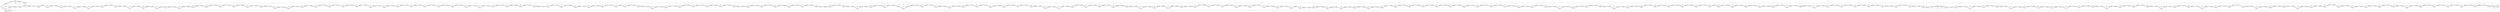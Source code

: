 digraph {
	graph [rankdir=LR]
	node [shape=rectangle]
	28603 -> 28623 [label=32]
	28623 -> 28672 [label=16]
	28623 -> 28751 [label=16]
	28672 -> 28693 [label=32]
	28693 -> 28603 [label=16]
	28693 -> 1 [label=16]
	28751 -> 28672 [label=16]
	29934 -> 29935 [label=54]
	29935 -> 29961 [label=97]
	29961 -> 29988 [label=94]
	29961 -> 72017 [label=3]
	29988 -> 30147 [label=97]
	30147 -> 30174 [label=94]
	30147 -> 72043 [label=3]
	30174 -> 30201 [label=94]
	30174 -> 72069 [label=3]
	30201 -> 30214 [label=97]
	30214 -> 30241 [label=94]
	30214 -> 72095 [label=3]
	30241 -> 30244 [label=97]
	30244 -> 30288 [label=94]
	30244 -> 72138 [label=3]
	30288 -> 30306 [label=97]
	30306 -> 30333 [label=94]
	30306 -> 72164 [label=3]
	30333 -> 30354 [label=97]
	30354 -> 30381 [label=94]
	30354 -> 72190 [label=3]
	30381 -> 30474 [label=97]
	30474 -> 30522 [label=94]
	30474 -> 72237 [label=3]
	30522 -> 30544 [label=97]
	30544 -> 30621 [label=94]
	30544 -> 72313 [label=3]
	30621 -> 30636 [label=97]
	30636 -> 30663 [label=94]
	30636 -> 72339 [label=3]
	30663 -> 30687 [label=97]
	30687 -> 30714 [label=94]
	30687 -> 72365 [label=3]
	30714 -> 30767 [label=94]
	30714 -> 72417 [label=3]
	30767 -> 30837 [label=97]
	30837 -> 30864 [label=94]
	30837 -> 72443 [label=3]
	30864 -> 30933 [label=97]
	30933 -> 30960 [label=94]
	30933 -> 72469 [label=3]
	30960 -> 31020 [label=97]
	31020 -> 31047 [label=94]
	31020 -> 72495 [label=3]
	31047 -> 31058 [label=97]
	31058 -> 31125 [label=94]
	31058 -> 72561 [label=3]
	31125 -> 31137 [label=97]
	31137 -> 31164 [label=94]
	31137 -> 72587 [label=3]
	31164 -> 31206 [label=97]
	31206 -> 31234 [label=94]
	31206 -> 72614 [label=3]
	31234 -> 31272 [label=97]
	31272 -> 31299 [label=94]
	31272 -> 72640 [label=3]
	31299 -> 31335 [label=97]
	31335 -> 31362 [label=94]
	31335 -> 72666 [label=3]
	31362 -> 31585 [label=97]
	31585 -> 31612 [label=94]
	31585 -> 72692 [label=3]
	31612 -> 31645 [label=97]
	31645 -> 31672 [label=94]
	31645 -> 72718 [label=3]
	31672 -> 31696 [label=97]
	31696 -> 31738 [label=94]
	31696 -> 72759 [label=3]
	31738 -> 31741 [label=97]
	31741 -> 31768 [label=94]
	31741 -> 72785 [label=3]
	31768 -> 31771 [label=97]
	31771 -> 31798 [label=94]
	31771 -> 72811 [label=3]
	31798 -> 31810 [label=97]
	31810 -> 31837 [label=94]
	31810 -> 72837 [label=3]
	31837 -> 31852 [label=97]
	31852 -> 31879 [label=94]
	31852 -> 72863 [label=3]
	31879 -> 31978 [label=97]
	31978 -> 32032 [label=94]
	31978 -> 72916 [label=3]
	32032 -> 32146 [label=97]
	32146 -> 32176 [label=94]
	32146 -> 72945 [label=3]
	32176 -> 32269 [label=97]
	32269 -> 32326 [label=94]
	32269 -> 73001 [label=3]
	32326 -> 32359 [label=97]
	32359 -> 32392 [label=94]
	32359 -> 73033 [label=3]
	32392 -> 32398 [label=97]
	32398 -> 32425 [label=94]
	32398 -> 73059 [label=3]
	32425 -> 32464 [label=97]
	32464 -> 32545 [label=94]
	32464 -> 73139 [label=3]
	32545 -> 32644 [label=97]
	32644 -> 32671 [label=94]
	32644 -> 73165 [label=3]
	32671 -> 32764 [label=97]
	32764 -> 32791 [label=94]
	32764 -> 73191 [label=3]
	32791 -> 32917 [label=97]
	32917 -> 32944 [label=94]
	32917 -> 73217 [label=3]
	32944 -> 32980 [label=97]
	32980 -> 33028 [label=94]
	32980 -> 73264 [label=3]
	33028 -> 33088 [label=97]
	33088 -> 33115 [label=94]
	33088 -> 73290 [label=3]
	33115 -> 33262 [label=97]
	33262 -> 33289 [label=94]
	33262 -> 73316 [label=3]
	33289 -> 33322 [label=97]
	33322 -> 33349 [label=94]
	33322 -> 73342 [label=3]
	33349 -> 33352 [label=97]
	33352 -> 33379 [label=94]
	33352 -> 73368 [label=3]
	33379 -> 33475 [label=97]
	33475 -> 33508 [label=94]
	33475 -> 73400 [label=3]
	33508 -> 33571 [label=97]
	33571 -> 33598 [label=94]
	33571 -> 73426 [label=3]
	33598 -> 33685 [label=97]
	33685 -> 33712 [label=94]
	33685 -> 73452 [label=3]
	33712 -> 33751 [label=97]
	33751 -> 33778 [label=94]
	33751 -> 73478 [label=3]
	33778 -> 33814 [label=94]
	33778 -> 73513 [label=3]
	33814 -> 33832 [label=97]
	33832 -> 33877 [label=94]
	33832 -> 73557 [label=3]
	33877 -> 34015 [label=97]
	34015 -> 34042 [label=94]
	34015 -> 73583 [label=3]
	34042 -> 34081 [label=97]
	34081 -> 34127 [label=94]
	34081 -> 73628 [label=3]
	34127 -> 34144 [label=97]
	34144 -> 34195 [label=94]
	34144 -> 73678 [label=3]
	34195 -> 34216 [label=97]
	34216 -> 34243 [label=94]
	34216 -> 73704 [label=3]
	34243 -> 34246 [label=97]
	34246 -> 34278 [label=94]
	34246 -> 73735 [label=3]
	34278 -> 34425 [label=97]
	34425 -> 34452 [label=94]
	34425 -> 73761 [label=3]
	34452 -> 34554 [label=97]
	34554 -> 34581 [label=94]
	34554 -> 73787 [label=3]
	34581 -> 34584 [label=97]
	34584 -> 34681 [label=94]
	34584 -> 73883 [label=3]
	34681 -> 34692 [label=97]
	34692 -> 34719 [label=94]
	34692 -> 73909 [label=3]
	34719 -> 34735 [label=97]
	34735 -> 34762 [label=94]
	34735 -> 73935 [label=3]
	34762 -> 34806 [label=97]
	34806 -> 34841 [label=94]
	34806 -> 73969 [label=3]
	34841 -> 34857 [label=97]
	34857 -> 34905 [label=94]
	34857 -> 74016 [label=3]
	34905 -> 34914 [label=97]
	34914 -> 34948 [label=94]
	34914 -> 74049 [label=3]
	34948 -> 34956 [label=97]
	34956 -> 35007 [label=94]
	34956 -> 74099 [label=3]
	35007 -> 35031 [label=97]
	35031 -> 35058 [label=94]
	35031 -> 74125 [label=3]
	35058 -> 35100 [label=97]
	35100 -> 35172 [label=94]
	35100 -> 74196 [label=3]
	35172 -> 35219 [label=97]
	35219 -> 35268 [label=94]
	35219 -> 74244 [label=3]
	35268 -> 35286 [label=97]
	35286 -> 35313 [label=94]
	35286 -> 74270 [label=3]
	35313 -> 35398 [label=97]
	35398 -> 35433 [label=51]
	35398 -> 74272 [label=46]
	35433 -> 35472 [label=97]
	35472 -> 35499 [label=94]
	35472 -> 74330 [label=3]
	35499 -> 35508 [label=97]
	35508 -> 35553 [label=94]
	35508 -> 74374 [label=3]
	35553 -> 35625 [label=97]
	35625 -> 35658 [label=94]
	35625 -> 74406 [label=3]
	35658 -> 35661 [label=97]
	35661 -> 35688 [label=94]
	35661 -> 74432 [label=3]
	35688 -> 35715 [label=97]
	35715 -> 35742 [label=94]
	35715 -> 74458 [label=3]
	35742 -> 35784 [label=97]
	35784 -> 35832 [label=94]
	35784 -> 74505 [label=3]
	35832 -> 35880 [label=97]
	35880 -> 35907 [label=94]
	35880 -> 74531 [label=3]
	35907 -> 35922 [label=97]
	35922 -> 35971 [label=94]
	35922 -> 74579 [label=3]
	35971 -> 35977 [label=97]
	35977 -> 36013 [label=94]
	35977 -> 74614 [label=3]
	36013 -> 36078 [label=97]
	36078 -> 36105 [label=94]
	36078 -> 74640 [label=3]
	36105 -> 36123 [label=97]
	36123 -> 36198 [label=94]
	36123 -> 74714 [label=3]
	36198 -> 36219 [label=97]
	36219 -> 37939 [label=94]
	36219 -> 74784 [label=3]
	37939 -> 37942 [label=97]
	37942 -> 37975 [label=94]
	37942 -> 74816 [label=3]
	37975 -> 38027 [label=97]
	38027 -> 38054 [label=94]
	38027 -> 74842 [label=3]
	38054 -> 38061 [label=97]
	38061 -> 38088 [label=94]
	38061 -> 74868 [label=3]
	38088 -> 38092 [label=97]
	38092 -> 38347 [label=94]
	38092 -> 75122 [label=3]
	38347 -> 38395 [label=97]
	38395 -> 38422 [label=94]
	38395 -> 75148 [label=3]
	38422 -> 38458 [label=97]
	38458 -> 38506 [label=94]
	38458 -> 75321 [label=3]
	38506 -> 38570 [label=97]
	38570 -> 38597 [label=94]
	38570 -> 75347 [label=3]
	38597 -> 38606 [label=97]
	38606 -> 38633 [label=94]
	38606 -> 75373 [label=3]
	38633 -> 38735 [label=97]
	38735 -> 38777 [label=94]
	38735 -> 75414 [label=3]
	38777 -> 38798 [label=97]
	38798 -> 38825 [label=94]
	38798 -> 75440 [label=3]
	38825 -> 38949 [label=97]
	38949 -> 38981 [label=94]
	38949 -> 75471 [label=3]
	38981 -> 39005 [label=97]
	39005 -> 39128 [label=94]
	39005 -> 75593 [label=3]
	39128 -> 39155 [label=97]
	39155 -> 39189 [label=94]
	39155 -> 75626 [label=3]
	39189 -> 39194 [label=97]
	39194 -> 39221 [label=94]
	39194 -> 75652 [label=3]
	39221 -> 39245 [label=97]
	39245 -> 39297 [label=94]
	39245 -> 75703 [label=3]
	39297 -> 39311 [label=97]
	39311 -> 39338 [label=94]
	39311 -> 75729 [label=3]
	39338 -> 39404 [label=94]
	39338 -> 75794 [label=3]
	39404 -> 39443 [label=97]
	39443 -> 39470 [label=94]
	39443 -> 75820 [label=3]
	39470 -> 39488 [label=97]
	39488 -> 39536 [label=94]
	39488 -> 75867 [label=3]
	39536 -> 39611 [label=97]
	39611 -> 39638 [label=94]
	39611 -> 75893 [label=3]
	39638 -> 39776 [label=97]
	39776 -> 39803 [label=94]
	39776 -> 75919 [label=3]
	39803 -> 39923 [label=97]
	39923 -> 39998 [label=94]
	39923 -> 75993 [label=3]
	39998 -> 40001 [label=97]
	40001 -> 40037 [label=94]
	40001 -> 76028 [label=3]
	40037 -> 40241 [label=97]
	40241 -> 40268 [label=94]
	40241 -> 76054 [label=3]
	40268 -> 40352 [label=97]
	40352 -> 40379 [label=94]
	40352 -> 76080 [label=3]
	40379 -> 40436 [label=97]
	40436 -> 40475 [label=94]
	40436 -> 76118 [label=3]
	40475 -> 40628 [label=97]
	40628 -> 40655 [label=94]
	40628 -> 76144 [label=3]
	40655 -> 40664 [label=97]
	40664 -> 40691 [label=94]
	40664 -> 76170 [label=3]
	40691 -> 40992 [label=97]
	40992 -> 41058 [label=94]
	40992 -> 76235 [label=3]
	41058 -> 41076 [label=97]
	41076 -> 41103 [label=94]
	41076 -> 76261 [label=3]
	41103 -> 41127 [label=97]
	41127 -> 41154 [label=94]
	41127 -> 76287 [label=3]
	41154 -> 41496 [label=97]
	41496 -> 41523 [label=94]
	41496 -> 76313 [label=3]
	41523 -> 41529 [label=97]
	41529 -> 41562 [label=94]
	41529 -> 76345 [label=3]
	41562 -> 41661 [label=97]
	41661 -> 41694 [label=94]
	41661 -> 76377 [label=3]
	41694 -> 41700 [label=97]
	41700 -> 41727 [label=94]
	41700 -> 76403 [label=3]
	41727 -> 41772 [label=97]
	41772 -> 41823 [label=94]
	41772 -> 76453 [label=3]
	41823 -> 42147 [label=97]
	42147 -> 42174 [label=94]
	42147 -> 76479 [label=3]
	42174 -> 42228 [label=97]
	42228 -> 42267 [label=94]
	42228 -> 76517 [label=3]
	42267 -> 42285 [label=97]
	42285 -> 42312 [label=94]
	42285 -> 76543 [label=3]
	42312 -> 42327 [label=97]
	42327 -> 42354 [label=94]
	42327 -> 76569 [label=3]
	42354 -> 42408 [label=97]
	42408 -> 42471 [label=94]
	42408 -> 76631 [label=3]
	42471 -> 42504 [label=97]
	42504 -> 42540 [label=94]
	42504 -> 76666 [label=3]
	42540 -> 42654 [label=97]
	42654 -> 42681 [label=94]
	42654 -> 76692 [label=3]
	42681 -> 42687 [label=97]
	42687 -> 42714 [label=94]
	42687 -> 76718 [label=3]
	42714 -> 42840 [label=97]
	42840 -> 42867 [label=94]
	42840 -> 76744 [label=3]
	42867 -> 42888 [label=97]
	42888 -> 42915 [label=94]
	42888 -> 76770 [label=3]
	42915 -> 43123 [label=97]
	43123 -> 43150 [label=94]
	43123 -> 76796 [label=3]
	43150 -> 43177 [label=94]
	43150 -> 76822 [label=3]
	43177 -> 43198 [label=97]
	43198 -> 43243 [label=94]
	43198 -> 76866 [label=3]
	43243 -> 43420 [label=97]
	43420 -> 43447 [label=94]
	43420 -> 76892 [label=3]
	43447 -> 43498 [label=97]
	43498 -> 43525 [label=94]
	43498 -> 76918 [label=3]
	43525 -> 43561 [label=97]
	43561 -> 43588 [label=94]
	43561 -> 76944 [label=3]
	43588 -> 43702 [label=97]
	43702 -> 43729 [label=94]
	43702 -> 76970 [label=3]
	43729 -> 43831 [label=97]
	43831 -> 43858 [label=94]
	43831 -> 76996 [label=3]
	43858 -> 43925 [label=97]
	43925 -> 43952 [label=94]
	43925 -> 77022 [label=3]
	43952 -> 44011 [label=97]
	44011 -> 44729 [label=94]
	44011 -> 77113 [label=3]
	44729 -> 44768 [label=97]
	44768 -> 44790 [label=94]
	44768 -> 77135 [label=3]
	44790 -> 44924 [label=97]
	44924 -> 44951 [label=94]
	44924 -> 77161 [label=3]
	44951 -> 44957 [label=97]
	44957 -> 44984 [label=94]
	44957 -> 77187 [label=3]
	44984 -> 44996 [label=97]
	44996 -> 45023 [label=94]
	44996 -> 77213 [label=3]
	45023 -> 45086 [label=97]
	45086 -> 45114 [label=94]
	45086 -> 77240 [label=3]
	45114 -> 45118 [label=97]
	45118 -> 45344 [label=94]
	45118 -> 77326 [label=3]
	45344 -> 45383 [label=97]
	45383 -> 45443 [label=94]
	45383 -> 77385 [label=3]
	45443 -> 45511 [label=94]
	45443 -> 45557 [label=3]
	45511 -> 45538 [label=51]
	45511 -> 79259 [label=43]
	45538 -> 45557 [label=94]
	45557 -> 45575 [label=97]
	45575 -> 45602 [label=94]
	45575 -> 77524 [label=3]
	45602 -> 45608 [label=97]
	45608 -> 45640 [label=94]
	45608 -> 77555 [label=3]
	45640 -> 45656 [label=97]
	45656 -> 45683 [label=94]
	45656 -> 77581 [label=3]
	45683 -> 45710 [label=97]
	45710 -> 45749 [label=94]
	45710 -> 77619 [label=3]
	45749 -> 45758 [label=97]
	45758 -> 45785 [label=94]
	45758 -> 77645 [label=3]
	45785 -> 45824 [label=97]
	45824 -> 45851 [label=94]
	45824 -> 77671 [label=3]
	45851 -> 45866 [label=97]
	45866 -> 45914 [label=94]
	45866 -> 77718 [label=3]
	45914 -> 46021 [label=97]
	46021 -> 46048 [label=94]
	46021 -> 77744 [label=3]
	46048 -> 46373 [label=97]
	46373 -> 46400 [label=94]
	46373 -> 77770 [label=3]
	46400 -> 46402 [label=97]
	46402 -> 46500 [label=94]
	46402 -> 77867 [label=3]
	46500 -> 46533 [label=97]
	46533 -> 46563 [label=94]
	46533 -> 77896 [label=3]
	46563 -> 46590 [label=97]
	46590 -> 46638 [label=94]
	46590 -> 77943 [label=3]
	46638 -> 46665 [label=97]
	46665 -> 46743 [label=94]
	46665 -> 78020 [label=3]
	46743 -> 46797 [label=97]
	46797 -> 46833 [label=94]
	46797 -> 78055 [label=3]
	46833 -> 46875 [label=97]
	46875 -> 46917 [label=94]
	46875 -> 78096 [label=3]
	46917 -> 46974 [label=97]
	46974 -> 47035 [label=94]
	46974 -> 78156 [label=3]
	47035 -> 47047 [label=97]
	47047 -> 47094 [label=94]
	47047 -> 78202 [label=3]
	47094 -> 47140 [label=97]
	47140 -> 47167 [label=94]
	47140 -> 78228 [label=3]
	47167 -> 47357 [label=97]
	47357 -> 47384 [label=94]
	47357 -> 78254 [label=3]
	47384 -> 47438 [label=97]
	47438 -> 47465 [label=94]
	47438 -> 78280 [label=3]
	47465 -> 47681 [label=97]
	47681 -> 47711 [label=94]
	47681 -> 78309 [label=3]
	47711 -> 47747 [label=97]
	47747 -> 47849 [label=94]
	47747 -> 78410 [label=3]
	47849 -> 47870 [label=97]
	47870 -> 47972 [label=94]
	47870 -> 78511 [label=3]
	47972 -> 47993 [label=97]
	47993 -> 48038 [label=94]
	47993 -> 78555 [label=3]
	48038 -> 48095 [label=97]
	48095 -> 48174 [label=94]
	48095 -> 78633 [label=3]
	48174 -> 48203 [label=97]
	48203 -> 48320 [label=94]
	48203 -> 78749 [label=3]
	48320 -> 48346 [label=97]
	48346 -> 48373 [label=94]
	48346 -> 78775 [label=3]
	48373 -> 48452 [label=97]
	48452 -> 48497 [label=94]
	48452 -> 78819 [label=3]
	48497 -> 48545 [label=97]
	48545 -> 48581 [label=94]
	48545 -> 78854 [label=3]
	48581 -> 48601 [label=97]
	48601 -> 48680 [label=94]
	48601 -> 78932 [label=3]
	48680 -> 48918 [label=97]
	48918 -> 48945 [label=94]
	48918 -> 78958 [label=3]
	48945 -> 48975 [label=97]
	48975 -> 49002 [label=94]
	48975 -> 78984 [label=3]
	49002 -> 49077 [label=97]
	49077 -> 49104 [label=94]
	49077 -> 79010 [label=3]
	49104 -> 49474 [label=97]
	49474 -> 49501 [label=94]
	49474 -> 79036 [label=3]
	49501 -> 49504 [label=97]
	49504 -> 49561 [label=94]
	49504 -> 79092 [label=3]
	49561 -> 49573 [label=97]
	49573 -> 49600 [label=94]
	49573 -> 79118 [label=3]
	49600 -> 49749 [label=97]
	49749 -> 49776 [label=94]
	49749 -> 79144 [label=3]
	49776 -> 49780 [label=97]
	49780 -> 49818 [label=94]
	49780 -> 79181 [label=3]
	49818 -> 49959 [label=97]
	49959 -> 49986 [label=94]
	49959 -> 79207 [label=3]
	49986 -> 50112 [label=97]
	50112 -> 1 [label=3]
	50112 -> 59908 [label=94]
	59908 -> 79260 [label=43]
	59908 -> 1 [label=51]
	71991 -> 29934 [label=3]
	72017 -> 29988 [label=3]
	72043 -> 30174 [label=3]
	72069 -> 30201 [label=3]
	72095 -> 30241 [label=3]
	72138 -> 30288 [label=3]
	72164 -> 30333 [label=3]
	72190 -> 30381 [label=3]
	72237 -> 30522 [label=3]
	72313 -> 30621 [label=3]
	72339 -> 30663 [label=3]
	72365 -> 30714 [label=3]
	72417 -> 30767 [label=3]
	72443 -> 30864 [label=3]
	72469 -> 30960 [label=3]
	72495 -> 31047 [label=3]
	72561 -> 31125 [label=3]
	72587 -> 31164 [label=3]
	72614 -> 31234 [label=3]
	72640 -> 31299 [label=3]
	72666 -> 31362 [label=3]
	72692 -> 31612 [label=3]
	72718 -> 31672 [label=3]
	72759 -> 31738 [label=3]
	72785 -> 31768 [label=3]
	72811 -> 31798 [label=3]
	72837 -> 31837 [label=3]
	72863 -> 31879 [label=3]
	72916 -> 32032 [label=3]
	72945 -> 32176 [label=3]
	73001 -> 32326 [label=3]
	73033 -> 32392 [label=3]
	73059 -> 32425 [label=3]
	73139 -> 32545 [label=3]
	73165 -> 32671 [label=3]
	73191 -> 32791 [label=3]
	73217 -> 32944 [label=3]
	73264 -> 33028 [label=3]
	73290 -> 33115 [label=3]
	73316 -> 33289 [label=3]
	73342 -> 33349 [label=3]
	73368 -> 33379 [label=3]
	73400 -> 33508 [label=3]
	73426 -> 33598 [label=3]
	73452 -> 33712 [label=3]
	73478 -> 33778 [label=3]
	73513 -> 33814 [label=3]
	73557 -> 33877 [label=3]
	73583 -> 34042 [label=3]
	73628 -> 34127 [label=3]
	73678 -> 34195 [label=3]
	73704 -> 34243 [label=3]
	73735 -> 34278 [label=3]
	73761 -> 34452 [label=3]
	73787 -> 34581 [label=3]
	73883 -> 34681 [label=3]
	73909 -> 34719 [label=3]
	73935 -> 34762 [label=3]
	73969 -> 34841 [label=3]
	74016 -> 34905 [label=3]
	74049 -> 34948 [label=3]
	74099 -> 35007 [label=3]
	74125 -> 35058 [label=3]
	74196 -> 35172 [label=3]
	74244 -> 35268 [label=3]
	74270 -> 35313 [label=3]
	74272 -> 74299 [label=3]
	74272 -> 79233 [label=43]
	74299 -> 35433 [label=46]
	74330 -> 35499 [label=3]
	74374 -> 35553 [label=3]
	74406 -> 35658 [label=3]
	74432 -> 35688 [label=3]
	74458 -> 35742 [label=3]
	74505 -> 35832 [label=3]
	74531 -> 35907 [label=3]
	74579 -> 35971 [label=3]
	74614 -> 36013 [label=3]
	74640 -> 36105 [label=3]
	74714 -> 36198 [label=3]
	74784 -> 37939 [label=3]
	74816 -> 37975 [label=3]
	74842 -> 38054 [label=3]
	74868 -> 38088 [label=3]
	75122 -> 38347 [label=3]
	75148 -> 38422 [label=3]
	75321 -> 38506 [label=3]
	75347 -> 38597 [label=3]
	75373 -> 38633 [label=3]
	75414 -> 38777 [label=3]
	75440 -> 38825 [label=3]
	75471 -> 38981 [label=3]
	75593 -> 39128 [label=3]
	75626 -> 39189 [label=3]
	75652 -> 39221 [label=3]
	75703 -> 39297 [label=3]
	75729 -> 39338 [label=3]
	75794 -> 39404 [label=3]
	75820 -> 39470 [label=3]
	75867 -> 39536 [label=3]
	75893 -> 39638 [label=3]
	75919 -> 39803 [label=3]
	75993 -> 39998 [label=3]
	76028 -> 40037 [label=3]
	76054 -> 40268 [label=3]
	76080 -> 40379 [label=3]
	76118 -> 40475 [label=3]
	76144 -> 40655 [label=3]
	76170 -> 40691 [label=3]
	76235 -> 41058 [label=3]
	76261 -> 41103 [label=3]
	76287 -> 41154 [label=3]
	76313 -> 41523 [label=3]
	76345 -> 41562 [label=3]
	76377 -> 41694 [label=3]
	76403 -> 41727 [label=3]
	76453 -> 41823 [label=3]
	76479 -> 42174 [label=3]
	76517 -> 42267 [label=3]
	76543 -> 42312 [label=3]
	76569 -> 42354 [label=3]
	76631 -> 42471 [label=3]
	76666 -> 42540 [label=3]
	76692 -> 42681 [label=3]
	76718 -> 42714 [label=3]
	76744 -> 42867 [label=3]
	76770 -> 42915 [label=3]
	76796 -> 43150 [label=3]
	76822 -> 43177 [label=3]
	76866 -> 43243 [label=3]
	76892 -> 43447 [label=3]
	76918 -> 43525 [label=3]
	76944 -> 43588 [label=3]
	76970 -> 43729 [label=3]
	76996 -> 43858 [label=3]
	77022 -> 43952 [label=3]
	77113 -> 44729 [label=3]
	77135 -> 44790 [label=3]
	77161 -> 44951 [label=3]
	77187 -> 44984 [label=3]
	77213 -> 45023 [label=3]
	77240 -> 45114 [label=3]
	77326 -> 45344 [label=3]
	77385 -> 45443 [label=3]
	77524 -> 45602 [label=3]
	77555 -> 45640 [label=3]
	77581 -> 45683 [label=3]
	77619 -> 45749 [label=3]
	77645 -> 45785 [label=3]
	77671 -> 45851 [label=3]
	77718 -> 45914 [label=3]
	77744 -> 46048 [label=3]
	77770 -> 46400 [label=3]
	77867 -> 46500 [label=3]
	77896 -> 46563 [label=3]
	77943 -> 46638 [label=3]
	78020 -> 46743 [label=3]
	78055 -> 46833 [label=3]
	78096 -> 46917 [label=3]
	78156 -> 47035 [label=3]
	78202 -> 47094 [label=3]
	78228 -> 47167 [label=3]
	78254 -> 47384 [label=3]
	78280 -> 47465 [label=3]
	78309 -> 47711 [label=3]
	78410 -> 47849 [label=3]
	78511 -> 47972 [label=3]
	78555 -> 48038 [label=3]
	78633 -> 48174 [label=3]
	78749 -> 48320 [label=3]
	78775 -> 48373 [label=3]
	78819 -> 48497 [label=3]
	78854 -> 48581 [label=3]
	78932 -> 48680 [label=3]
	78958 -> 48945 [label=3]
	78984 -> 49002 [label=3]
	79010 -> 49104 [label=3]
	79036 -> 49501 [label=3]
	79092 -> 49561 [label=3]
	79118 -> 49600 [label=3]
	79144 -> 49776 [label=3]
	79181 -> 49818 [label=3]
	79207 -> 49986 [label=3]
	79233 -> 74299 [label=43]
	79259 -> 45538 [label=43]
	79260 -> 1 [label=43]
	95313 -> 95321 [label=22]
	95321 -> 95313 [label=11]
	95321 -> 1 [label=11]
	0 -> 29934 [label=51]
	0 -> 29935 [label=43]
	0 -> 28603 [label=16]
	0 -> 71991 [label=3]
	0 -> 95313 [label=11]
}
